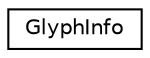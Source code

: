 digraph "Graphical Class Hierarchy"
{
 // LATEX_PDF_SIZE
  edge [fontname="Helvetica",fontsize="10",labelfontname="Helvetica",labelfontsize="10"];
  node [fontname="Helvetica",fontsize="10",shape=record];
  rankdir="LR";
  Node0 [label="GlyphInfo",height=0.2,width=0.4,color="black", fillcolor="white", style="filled",URL="$structGlyphInfo.html",tooltip=" "];
}
